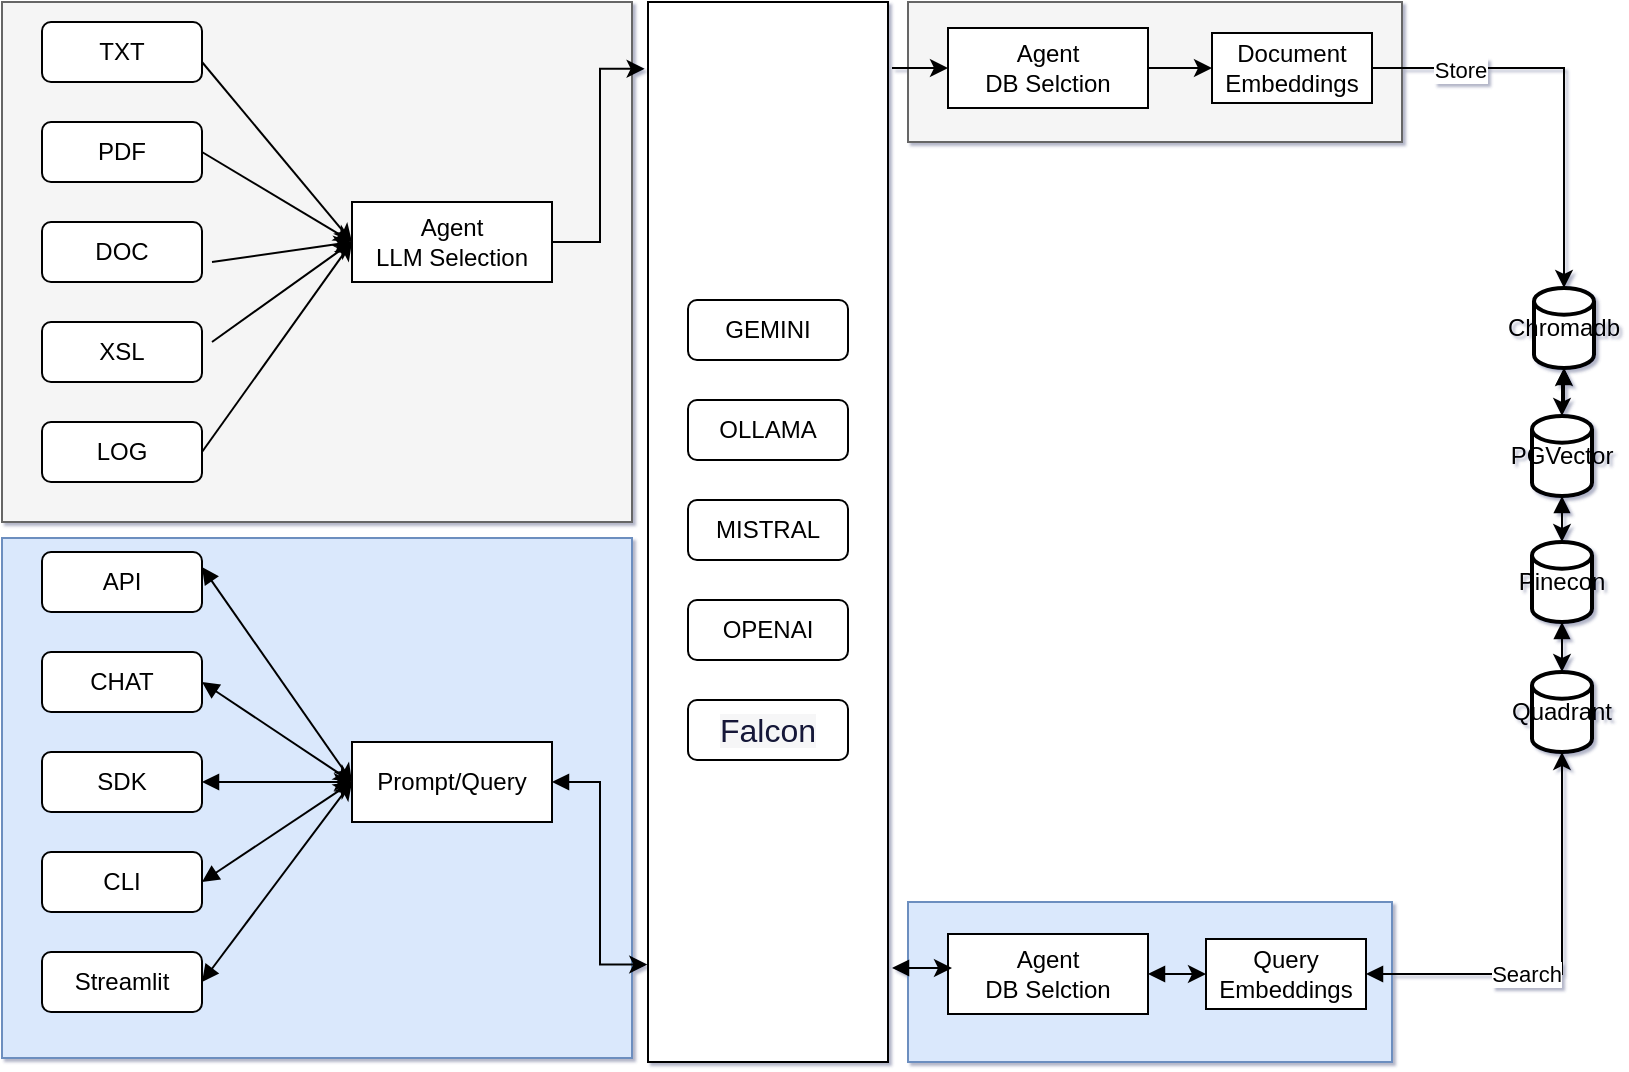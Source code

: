 <mxfile version="24.7.8" pages="2">
  <diagram name="Page-1" id="sHXMOJYVvZu-cub8RXsX">
    <mxGraphModel dx="2021" dy="725" grid="1" gridSize="10" guides="1" tooltips="1" connect="1" arrows="1" fold="1" page="0" pageScale="1" pageWidth="850" pageHeight="1100" background="none" math="0" shadow="1">
      <root>
        <mxCell id="0" />
        <mxCell id="1" parent="0" />
        <mxCell id="Er0_JmGFYayNPNsLwy8c-55" value="" style="rounded=0;whiteSpace=wrap;html=1;fillColor=#dae8fc;strokeColor=#6c8ebf;" parent="1" vertex="1">
          <mxGeometry x="-272" y="480" width="242" height="80" as="geometry" />
        </mxCell>
        <mxCell id="Er0_JmGFYayNPNsLwy8c-54" value="" style="rounded=0;whiteSpace=wrap;html=1;fillColor=#f5f5f5;fontColor=#333333;strokeColor=#666666;" parent="1" vertex="1">
          <mxGeometry x="-272" y="30" width="247" height="70" as="geometry" />
        </mxCell>
        <mxCell id="Er0_JmGFYayNPNsLwy8c-53" value="" style="rounded=0;whiteSpace=wrap;html=1;fillColor=#dae8fc;strokeColor=#6c8ebf;" parent="1" vertex="1">
          <mxGeometry x="-725" y="298" width="315" height="260" as="geometry" />
        </mxCell>
        <mxCell id="Er0_JmGFYayNPNsLwy8c-52" value="" style="rounded=0;whiteSpace=wrap;html=1;fillColor=#f5f5f5;fontColor=#333333;strokeColor=#666666;" parent="1" vertex="1">
          <mxGeometry x="-725" y="30" width="315" height="260" as="geometry" />
        </mxCell>
        <mxCell id="Er0_JmGFYayNPNsLwy8c-1" value="" style="verticalLabelPosition=bottom;verticalAlign=top;html=1;shape=mxgraph.basic.rect;fillColor2=none;strokeWidth=1;size=20;indent=5;" parent="1" vertex="1">
          <mxGeometry x="-402" y="30" width="120" height="530" as="geometry" />
        </mxCell>
        <mxCell id="Er0_JmGFYayNPNsLwy8c-2" value="LOG" style="rounded=1;whiteSpace=wrap;html=1;" parent="1" vertex="1">
          <mxGeometry x="-705" y="240" width="80" height="30" as="geometry" />
        </mxCell>
        <mxCell id="Er0_JmGFYayNPNsLwy8c-3" value="XSL" style="rounded=1;whiteSpace=wrap;html=1;" parent="1" vertex="1">
          <mxGeometry x="-705" y="190" width="80" height="30" as="geometry" />
        </mxCell>
        <mxCell id="Er0_JmGFYayNPNsLwy8c-4" value="DOC" style="rounded=1;whiteSpace=wrap;html=1;" parent="1" vertex="1">
          <mxGeometry x="-705" y="140" width="80" height="30" as="geometry" />
        </mxCell>
        <mxCell id="Er0_JmGFYayNPNsLwy8c-5" value="PDF" style="rounded=1;whiteSpace=wrap;html=1;" parent="1" vertex="1">
          <mxGeometry x="-705" y="90" width="80" height="30" as="geometry" />
        </mxCell>
        <mxCell id="Er0_JmGFYayNPNsLwy8c-6" value="TXT" style="rounded=1;whiteSpace=wrap;html=1;" parent="1" vertex="1">
          <mxGeometry x="-705" y="40" width="80" height="30" as="geometry" />
        </mxCell>
        <mxCell id="Er0_JmGFYayNPNsLwy8c-7" value="&lt;div&gt;Agent&lt;/div&gt;LLM Selection" style="rounded=0;whiteSpace=wrap;html=1;" parent="1" vertex="1">
          <mxGeometry x="-550" y="130" width="100" height="40" as="geometry" />
        </mxCell>
        <mxCell id="Er0_JmGFYayNPNsLwy8c-8" value="" style="endArrow=classic;html=1;rounded=0;entryX=0;entryY=0.5;entryDx=0;entryDy=0;" parent="1" edge="1">
          <mxGeometry width="50" height="50" relative="1" as="geometry">
            <mxPoint x="-625" y="60" as="sourcePoint" />
            <mxPoint x="-550" y="150" as="targetPoint" />
          </mxGeometry>
        </mxCell>
        <mxCell id="Er0_JmGFYayNPNsLwy8c-9" value="" style="endArrow=classic;html=1;rounded=0;exitX=1;exitY=0.5;exitDx=0;exitDy=0;" parent="1" source="Er0_JmGFYayNPNsLwy8c-5" edge="1">
          <mxGeometry width="50" height="50" relative="1" as="geometry">
            <mxPoint x="-615" y="70" as="sourcePoint" />
            <mxPoint x="-550" y="150" as="targetPoint" />
          </mxGeometry>
        </mxCell>
        <mxCell id="Er0_JmGFYayNPNsLwy8c-10" value="" style="endArrow=classic;html=1;rounded=0;" parent="1" edge="1">
          <mxGeometry width="50" height="50" relative="1" as="geometry">
            <mxPoint x="-620" y="160" as="sourcePoint" />
            <mxPoint x="-550" y="150" as="targetPoint" />
          </mxGeometry>
        </mxCell>
        <mxCell id="Er0_JmGFYayNPNsLwy8c-11" value="" style="endArrow=classic;html=1;rounded=0;entryX=0;entryY=0.5;entryDx=0;entryDy=0;" parent="1" target="Er0_JmGFYayNPNsLwy8c-7" edge="1">
          <mxGeometry width="50" height="50" relative="1" as="geometry">
            <mxPoint x="-620" y="200" as="sourcePoint" />
            <mxPoint x="-560" y="150" as="targetPoint" />
          </mxGeometry>
        </mxCell>
        <mxCell id="Er0_JmGFYayNPNsLwy8c-12" value="" style="endArrow=classic;html=1;rounded=0;entryX=0;entryY=0.5;entryDx=0;entryDy=0;exitX=1;exitY=0.5;exitDx=0;exitDy=0;" parent="1" source="Er0_JmGFYayNPNsLwy8c-2" target="Er0_JmGFYayNPNsLwy8c-7" edge="1">
          <mxGeometry width="50" height="50" relative="1" as="geometry">
            <mxPoint x="-585" y="100" as="sourcePoint" />
            <mxPoint x="-510" y="190" as="targetPoint" />
          </mxGeometry>
        </mxCell>
        <mxCell id="Er0_JmGFYayNPNsLwy8c-13" value="&lt;span style=&quot;color: rgb(18, 23, 55); font-family: Manrope, sans-serif; font-size: 16px; text-align: start; background-color: rgb(246, 246, 247);&quot;&gt;Falcon&lt;/span&gt;" style="rounded=1;whiteSpace=wrap;html=1;" parent="1" vertex="1">
          <mxGeometry x="-382" y="379" width="80" height="30" as="geometry" />
        </mxCell>
        <mxCell id="Er0_JmGFYayNPNsLwy8c-14" value="OPENAI" style="rounded=1;whiteSpace=wrap;html=1;" parent="1" vertex="1">
          <mxGeometry x="-382" y="329" width="80" height="30" as="geometry" />
        </mxCell>
        <mxCell id="Er0_JmGFYayNPNsLwy8c-15" value="MISTRAL" style="rounded=1;whiteSpace=wrap;html=1;" parent="1" vertex="1">
          <mxGeometry x="-382" y="279" width="80" height="30" as="geometry" />
        </mxCell>
        <mxCell id="Er0_JmGFYayNPNsLwy8c-16" value="OLLAMA" style="rounded=1;whiteSpace=wrap;html=1;" parent="1" vertex="1">
          <mxGeometry x="-382" y="229" width="80" height="30" as="geometry" />
        </mxCell>
        <mxCell id="Er0_JmGFYayNPNsLwy8c-17" value="GEMINI" style="rounded=1;whiteSpace=wrap;html=1;" parent="1" vertex="1">
          <mxGeometry x="-382" y="179" width="80" height="30" as="geometry" />
        </mxCell>
        <mxCell id="Er0_JmGFYayNPNsLwy8c-18" style="edgeStyle=orthogonalEdgeStyle;rounded=0;orthogonalLoop=1;jettySize=auto;html=1;exitX=1;exitY=0.5;exitDx=0;exitDy=0;entryX=0;entryY=0.5;entryDx=0;entryDy=0;" parent="1" source="Er0_JmGFYayNPNsLwy8c-19" target="Er0_JmGFYayNPNsLwy8c-25" edge="1">
          <mxGeometry relative="1" as="geometry" />
        </mxCell>
        <mxCell id="Er0_JmGFYayNPNsLwy8c-19" value="Agent&lt;br&gt;DB Selction" style="rounded=0;whiteSpace=wrap;html=1;" parent="1" vertex="1">
          <mxGeometry x="-252" y="43" width="100" height="40" as="geometry" />
        </mxCell>
        <mxCell id="Er0_JmGFYayNPNsLwy8c-20" value="Chromadb" style="strokeWidth=2;html=1;shape=mxgraph.flowchart.database;whiteSpace=wrap;" parent="1" vertex="1">
          <mxGeometry x="41" y="173" width="30" height="40" as="geometry" />
        </mxCell>
        <mxCell id="Er0_JmGFYayNPNsLwy8c-21" value="" style="edgeStyle=orthogonalEdgeStyle;rounded=0;orthogonalLoop=1;jettySize=auto;html=1;" parent="1" source="Er0_JmGFYayNPNsLwy8c-22" target="Er0_JmGFYayNPNsLwy8c-20" edge="1">
          <mxGeometry relative="1" as="geometry" />
        </mxCell>
        <mxCell id="Er0_JmGFYayNPNsLwy8c-22" value="PGVector" style="strokeWidth=2;html=1;shape=mxgraph.flowchart.database;whiteSpace=wrap;" parent="1" vertex="1">
          <mxGeometry x="40" y="237" width="30" height="40" as="geometry" />
        </mxCell>
        <mxCell id="Er0_JmGFYayNPNsLwy8c-23" value="Pinecon" style="strokeWidth=2;html=1;shape=mxgraph.flowchart.database;whiteSpace=wrap;" parent="1" vertex="1">
          <mxGeometry x="40" y="300" width="30" height="40" as="geometry" />
        </mxCell>
        <mxCell id="Er0_JmGFYayNPNsLwy8c-24" value="Quadrant" style="strokeWidth=2;html=1;shape=mxgraph.flowchart.database;whiteSpace=wrap;" parent="1" vertex="1">
          <mxGeometry x="40" y="365" width="30" height="40" as="geometry" />
        </mxCell>
        <mxCell id="Er0_JmGFYayNPNsLwy8c-25" value="Document&lt;br&gt;Embeddings" style="rounded=0;whiteSpace=wrap;html=1;" parent="1" vertex="1">
          <mxGeometry x="-120" y="45.5" width="80" height="35" as="geometry" />
        </mxCell>
        <mxCell id="Er0_JmGFYayNPNsLwy8c-26" value="Streamlit" style="rounded=1;whiteSpace=wrap;html=1;" parent="1" vertex="1">
          <mxGeometry x="-705" y="505" width="80" height="30" as="geometry" />
        </mxCell>
        <mxCell id="Er0_JmGFYayNPNsLwy8c-27" value="CLI" style="rounded=1;whiteSpace=wrap;html=1;" parent="1" vertex="1">
          <mxGeometry x="-705" y="455" width="80" height="30" as="geometry" />
        </mxCell>
        <mxCell id="Er0_JmGFYayNPNsLwy8c-28" value="SDK" style="rounded=1;whiteSpace=wrap;html=1;" parent="1" vertex="1">
          <mxGeometry x="-705" y="405" width="80" height="30" as="geometry" />
        </mxCell>
        <mxCell id="Er0_JmGFYayNPNsLwy8c-29" value="CHAT" style="rounded=1;whiteSpace=wrap;html=1;" parent="1" vertex="1">
          <mxGeometry x="-705" y="355" width="80" height="30" as="geometry" />
        </mxCell>
        <mxCell id="Er0_JmGFYayNPNsLwy8c-30" value="API" style="rounded=1;whiteSpace=wrap;html=1;" parent="1" vertex="1">
          <mxGeometry x="-705" y="305" width="80" height="30" as="geometry" />
        </mxCell>
        <mxCell id="Er0_JmGFYayNPNsLwy8c-31" value="Prompt/Query&lt;div&gt;&lt;/div&gt;" style="rounded=0;whiteSpace=wrap;html=1;" parent="1" vertex="1">
          <mxGeometry x="-550" y="400" width="100" height="40" as="geometry" />
        </mxCell>
        <mxCell id="Er0_JmGFYayNPNsLwy8c-32" value="" style="endArrow=classic;html=1;rounded=0;entryX=0;entryY=0.5;entryDx=0;entryDy=0;exitX=1;exitY=0.25;exitDx=0;exitDy=0;startArrow=block;startFill=1;" parent="1" source="Er0_JmGFYayNPNsLwy8c-30" edge="1">
          <mxGeometry width="50" height="50" relative="1" as="geometry">
            <mxPoint x="-625" y="330" as="sourcePoint" />
            <mxPoint x="-550" y="420" as="targetPoint" />
          </mxGeometry>
        </mxCell>
        <mxCell id="Er0_JmGFYayNPNsLwy8c-33" value="" style="endArrow=classic;html=1;rounded=0;exitX=1;exitY=0.5;exitDx=0;exitDy=0;startArrow=block;startFill=1;" parent="1" source="Er0_JmGFYayNPNsLwy8c-29" edge="1">
          <mxGeometry width="50" height="50" relative="1" as="geometry">
            <mxPoint x="-615" y="340" as="sourcePoint" />
            <mxPoint x="-550" y="420" as="targetPoint" />
          </mxGeometry>
        </mxCell>
        <mxCell id="Er0_JmGFYayNPNsLwy8c-34" value="" style="endArrow=classic;html=1;rounded=0;exitX=1;exitY=0.5;exitDx=0;exitDy=0;startArrow=block;startFill=1;" parent="1" source="Er0_JmGFYayNPNsLwy8c-28" edge="1">
          <mxGeometry width="50" height="50" relative="1" as="geometry">
            <mxPoint x="-620" y="430" as="sourcePoint" />
            <mxPoint x="-550" y="420" as="targetPoint" />
          </mxGeometry>
        </mxCell>
        <mxCell id="Er0_JmGFYayNPNsLwy8c-35" value="" style="endArrow=classic;html=1;rounded=0;entryX=0;entryY=0.5;entryDx=0;entryDy=0;exitX=1;exitY=0.5;exitDx=0;exitDy=0;startArrow=block;startFill=1;" parent="1" source="Er0_JmGFYayNPNsLwy8c-27" target="Er0_JmGFYayNPNsLwy8c-31" edge="1">
          <mxGeometry width="50" height="50" relative="1" as="geometry">
            <mxPoint x="-620" y="470" as="sourcePoint" />
            <mxPoint x="-560" y="420" as="targetPoint" />
          </mxGeometry>
        </mxCell>
        <mxCell id="Er0_JmGFYayNPNsLwy8c-36" value="" style="endArrow=classic;html=1;rounded=0;entryX=0;entryY=0.5;entryDx=0;entryDy=0;exitX=1;exitY=0.5;exitDx=0;exitDy=0;startArrow=block;startFill=1;" parent="1" source="Er0_JmGFYayNPNsLwy8c-26" target="Er0_JmGFYayNPNsLwy8c-31" edge="1">
          <mxGeometry width="50" height="50" relative="1" as="geometry">
            <mxPoint x="-585" y="370" as="sourcePoint" />
            <mxPoint x="-510" y="460" as="targetPoint" />
          </mxGeometry>
        </mxCell>
        <mxCell id="Er0_JmGFYayNPNsLwy8c-37" style="edgeStyle=orthogonalEdgeStyle;rounded=0;orthogonalLoop=1;jettySize=auto;html=1;exitX=1;exitY=0.5;exitDx=0;exitDy=0;entryX=0;entryY=0.5;entryDx=0;entryDy=0;startArrow=block;startFill=1;" parent="1" source="Er0_JmGFYayNPNsLwy8c-38" target="Er0_JmGFYayNPNsLwy8c-39" edge="1">
          <mxGeometry relative="1" as="geometry" />
        </mxCell>
        <mxCell id="Er0_JmGFYayNPNsLwy8c-38" value="Agent&lt;br&gt;DB Selction" style="rounded=0;whiteSpace=wrap;html=1;" parent="1" vertex="1">
          <mxGeometry x="-252" y="496" width="100" height="40" as="geometry" />
        </mxCell>
        <mxCell id="Er0_JmGFYayNPNsLwy8c-39" value="Query Embeddings" style="rounded=0;whiteSpace=wrap;html=1;" parent="1" vertex="1">
          <mxGeometry x="-123" y="498.5" width="80" height="35" as="geometry" />
        </mxCell>
        <mxCell id="Er0_JmGFYayNPNsLwy8c-40" style="edgeStyle=orthogonalEdgeStyle;rounded=0;orthogonalLoop=1;jettySize=auto;html=1;exitX=0.5;exitY=1;exitDx=0;exitDy=0;exitPerimeter=0;entryX=0.5;entryY=0;entryDx=0;entryDy=0;entryPerimeter=0;startArrow=block;startFill=1;" parent="1" source="Er0_JmGFYayNPNsLwy8c-22" target="Er0_JmGFYayNPNsLwy8c-23" edge="1">
          <mxGeometry relative="1" as="geometry" />
        </mxCell>
        <mxCell id="Er0_JmGFYayNPNsLwy8c-41" style="edgeStyle=orthogonalEdgeStyle;rounded=0;orthogonalLoop=1;jettySize=auto;html=1;exitX=0.5;exitY=1;exitDx=0;exitDy=0;exitPerimeter=0;entryX=0.5;entryY=0;entryDx=0;entryDy=0;entryPerimeter=0;startArrow=block;startFill=1;" parent="1" source="Er0_JmGFYayNPNsLwy8c-23" target="Er0_JmGFYayNPNsLwy8c-24" edge="1">
          <mxGeometry relative="1" as="geometry" />
        </mxCell>
        <mxCell id="Er0_JmGFYayNPNsLwy8c-42" style="edgeStyle=orthogonalEdgeStyle;rounded=0;orthogonalLoop=1;jettySize=auto;html=1;exitX=1;exitY=0.5;exitDx=0;exitDy=0;entryX=-0.014;entryY=0.063;entryDx=0;entryDy=0;entryPerimeter=0;" parent="1" source="Er0_JmGFYayNPNsLwy8c-7" target="Er0_JmGFYayNPNsLwy8c-1" edge="1">
          <mxGeometry relative="1" as="geometry" />
        </mxCell>
        <mxCell id="Er0_JmGFYayNPNsLwy8c-43" style="edgeStyle=orthogonalEdgeStyle;rounded=0;orthogonalLoop=1;jettySize=auto;html=1;entryX=0;entryY=0.5;entryDx=0;entryDy=0;" parent="1" target="Er0_JmGFYayNPNsLwy8c-19" edge="1">
          <mxGeometry relative="1" as="geometry">
            <mxPoint x="-280" y="63" as="sourcePoint" />
            <mxPoint x="-394" y="68" as="targetPoint" />
          </mxGeometry>
        </mxCell>
        <mxCell id="Er0_JmGFYayNPNsLwy8c-44" style="edgeStyle=orthogonalEdgeStyle;rounded=0;orthogonalLoop=1;jettySize=auto;html=1;entryX=-0.003;entryY=0.908;entryDx=0;entryDy=0;entryPerimeter=0;startArrow=block;startFill=1;" parent="1" source="Er0_JmGFYayNPNsLwy8c-31" target="Er0_JmGFYayNPNsLwy8c-1" edge="1">
          <mxGeometry relative="1" as="geometry" />
        </mxCell>
        <mxCell id="Er0_JmGFYayNPNsLwy8c-45" style="edgeStyle=orthogonalEdgeStyle;rounded=0;orthogonalLoop=1;jettySize=auto;html=1;startArrow=block;startFill=1;" parent="1" edge="1">
          <mxGeometry relative="1" as="geometry">
            <mxPoint x="-280" y="513" as="sourcePoint" />
            <mxPoint x="-250" y="513" as="targetPoint" />
          </mxGeometry>
        </mxCell>
        <mxCell id="Er0_JmGFYayNPNsLwy8c-48" style="edgeStyle=orthogonalEdgeStyle;rounded=0;orthogonalLoop=1;jettySize=auto;html=1;exitX=1;exitY=0.5;exitDx=0;exitDy=0;startArrow=block;startFill=1;entryX=0.5;entryY=1;entryDx=0;entryDy=0;entryPerimeter=0;" parent="1" source="Er0_JmGFYayNPNsLwy8c-39" target="Er0_JmGFYayNPNsLwy8c-24" edge="1">
          <mxGeometry relative="1" as="geometry">
            <mxPoint x="-21" y="429.75" as="sourcePoint" />
            <mxPoint x="44" y="403" as="targetPoint" />
          </mxGeometry>
        </mxCell>
        <mxCell id="Er0_JmGFYayNPNsLwy8c-49" value="Search" style="edgeLabel;html=1;align=center;verticalAlign=middle;resizable=0;points=[];" parent="Er0_JmGFYayNPNsLwy8c-48" vertex="1" connectable="0">
          <mxGeometry x="-0.241" relative="1" as="geometry">
            <mxPoint as="offset" />
          </mxGeometry>
        </mxCell>
        <mxCell id="Er0_JmGFYayNPNsLwy8c-50" style="edgeStyle=orthogonalEdgeStyle;rounded=0;orthogonalLoop=1;jettySize=auto;html=1;entryX=0.5;entryY=0;entryDx=0;entryDy=0;entryPerimeter=0;startArrow=block;startFill=1;" parent="1" source="Er0_JmGFYayNPNsLwy8c-20" target="Er0_JmGFYayNPNsLwy8c-22" edge="1">
          <mxGeometry relative="1" as="geometry">
            <mxPoint x="55" y="211" as="sourcePoint" />
            <mxPoint x="55" y="234" as="targetPoint" />
          </mxGeometry>
        </mxCell>
        <mxCell id="Er0_JmGFYayNPNsLwy8c-56" style="edgeStyle=orthogonalEdgeStyle;rounded=0;orthogonalLoop=1;jettySize=auto;html=1;exitX=1;exitY=0.5;exitDx=0;exitDy=0;entryX=0.5;entryY=0;entryDx=0;entryDy=0;entryPerimeter=0;" parent="1" source="Er0_JmGFYayNPNsLwy8c-25" target="Er0_JmGFYayNPNsLwy8c-20" edge="1">
          <mxGeometry relative="1" as="geometry" />
        </mxCell>
        <mxCell id="Er0_JmGFYayNPNsLwy8c-57" value="Store" style="edgeLabel;html=1;align=center;verticalAlign=middle;resizable=0;points=[];" parent="Er0_JmGFYayNPNsLwy8c-56" vertex="1" connectable="0">
          <mxGeometry x="-0.573" y="-1" relative="1" as="geometry">
            <mxPoint as="offset" />
          </mxGeometry>
        </mxCell>
      </root>
    </mxGraphModel>
  </diagram>
  <diagram id="RTcCYDsbgqnyVKRaQfiJ" name="Page-2">
    <mxGraphModel dx="2071" dy="725" grid="1" gridSize="10" guides="1" tooltips="1" connect="1" arrows="1" fold="1" page="1" pageScale="1" pageWidth="850" pageHeight="1100" math="0" shadow="0">
      <root>
        <mxCell id="0" />
        <mxCell id="1" parent="0" />
        <mxCell id="cYvZkhtMQDxPyYzyKL84-1" value="" style="rounded=0;whiteSpace=wrap;html=1;fillColor=#f5f5f5;fontColor=#333333;strokeColor=#666666;" vertex="1" parent="1">
          <mxGeometry x="-200" y="30" width="200" height="130" as="geometry" />
        </mxCell>
        <mxCell id="46yj2kF7BwGPf_dBNhTA-1" value="" style="rounded=0;whiteSpace=wrap;html=1;fillColor=#dae8fc;strokeColor=#6c8ebf;" parent="1" vertex="1">
          <mxGeometry x="-200" y="430" width="200" height="130" as="geometry" />
        </mxCell>
        <mxCell id="46yj2kF7BwGPf_dBNhTA-3" value="" style="rounded=0;whiteSpace=wrap;html=1;fillColor=#dae8fc;strokeColor=#6c8ebf;" parent="1" vertex="1">
          <mxGeometry x="-725" y="298" width="315" height="260" as="geometry" />
        </mxCell>
        <mxCell id="46yj2kF7BwGPf_dBNhTA-4" value="" style="rounded=0;whiteSpace=wrap;html=1;fillColor=#f5f5f5;fontColor=#333333;strokeColor=#666666;" parent="1" vertex="1">
          <mxGeometry x="-725" y="30" width="315" height="260" as="geometry" />
        </mxCell>
        <mxCell id="46yj2kF7BwGPf_dBNhTA-5" value="" style="verticalLabelPosition=bottom;verticalAlign=top;html=1;shape=mxgraph.basic.rect;fillColor2=none;strokeWidth=1;size=20;indent=5;" parent="1" vertex="1">
          <mxGeometry x="-351" y="28" width="120" height="530" as="geometry" />
        </mxCell>
        <mxCell id="46yj2kF7BwGPf_dBNhTA-6" value="LOG" style="rounded=1;whiteSpace=wrap;html=1;" parent="1" vertex="1">
          <mxGeometry x="-705" y="240" width="80" height="30" as="geometry" />
        </mxCell>
        <mxCell id="46yj2kF7BwGPf_dBNhTA-7" value="XSL" style="rounded=1;whiteSpace=wrap;html=1;" parent="1" vertex="1">
          <mxGeometry x="-705" y="190" width="80" height="30" as="geometry" />
        </mxCell>
        <mxCell id="46yj2kF7BwGPf_dBNhTA-8" value="DOC" style="rounded=1;whiteSpace=wrap;html=1;" parent="1" vertex="1">
          <mxGeometry x="-705" y="140" width="80" height="30" as="geometry" />
        </mxCell>
        <mxCell id="46yj2kF7BwGPf_dBNhTA-9" value="PDF" style="rounded=1;whiteSpace=wrap;html=1;" parent="1" vertex="1">
          <mxGeometry x="-705" y="90" width="80" height="30" as="geometry" />
        </mxCell>
        <mxCell id="46yj2kF7BwGPf_dBNhTA-10" value="TXT" style="rounded=1;whiteSpace=wrap;html=1;" parent="1" vertex="1">
          <mxGeometry x="-705" y="40" width="80" height="30" as="geometry" />
        </mxCell>
        <mxCell id="46yj2kF7BwGPf_dBNhTA-11" value="&lt;div&gt;Agent&lt;/div&gt;LLM Selection" style="rounded=0;whiteSpace=wrap;html=1;" parent="1" vertex="1">
          <mxGeometry x="-550" y="130" width="100" height="40" as="geometry" />
        </mxCell>
        <mxCell id="46yj2kF7BwGPf_dBNhTA-12" value="" style="endArrow=classic;html=1;rounded=0;entryX=0;entryY=0.5;entryDx=0;entryDy=0;" parent="1" edge="1">
          <mxGeometry width="50" height="50" relative="1" as="geometry">
            <mxPoint x="-625" y="60" as="sourcePoint" />
            <mxPoint x="-550" y="150" as="targetPoint" />
          </mxGeometry>
        </mxCell>
        <mxCell id="46yj2kF7BwGPf_dBNhTA-13" value="" style="endArrow=classic;html=1;rounded=0;exitX=1;exitY=0.5;exitDx=0;exitDy=0;" parent="1" source="46yj2kF7BwGPf_dBNhTA-9" edge="1">
          <mxGeometry width="50" height="50" relative="1" as="geometry">
            <mxPoint x="-615" y="70" as="sourcePoint" />
            <mxPoint x="-550" y="150" as="targetPoint" />
          </mxGeometry>
        </mxCell>
        <mxCell id="46yj2kF7BwGPf_dBNhTA-14" value="" style="endArrow=classic;html=1;rounded=0;" parent="1" edge="1">
          <mxGeometry width="50" height="50" relative="1" as="geometry">
            <mxPoint x="-620" y="160" as="sourcePoint" />
            <mxPoint x="-550" y="150" as="targetPoint" />
          </mxGeometry>
        </mxCell>
        <mxCell id="46yj2kF7BwGPf_dBNhTA-15" value="" style="endArrow=classic;html=1;rounded=0;entryX=0;entryY=0.5;entryDx=0;entryDy=0;" parent="1" target="46yj2kF7BwGPf_dBNhTA-11" edge="1">
          <mxGeometry width="50" height="50" relative="1" as="geometry">
            <mxPoint x="-620" y="200" as="sourcePoint" />
            <mxPoint x="-560" y="150" as="targetPoint" />
          </mxGeometry>
        </mxCell>
        <mxCell id="46yj2kF7BwGPf_dBNhTA-16" value="" style="endArrow=classic;html=1;rounded=0;entryX=0;entryY=0.5;entryDx=0;entryDy=0;exitX=1;exitY=0.5;exitDx=0;exitDy=0;" parent="1" source="46yj2kF7BwGPf_dBNhTA-6" target="46yj2kF7BwGPf_dBNhTA-11" edge="1">
          <mxGeometry width="50" height="50" relative="1" as="geometry">
            <mxPoint x="-585" y="100" as="sourcePoint" />
            <mxPoint x="-510" y="190" as="targetPoint" />
          </mxGeometry>
        </mxCell>
        <mxCell id="46yj2kF7BwGPf_dBNhTA-17" value="&lt;span style=&quot;color: rgb(18, 23, 55); font-family: Manrope, sans-serif; font-size: 16px; text-align: start; background-color: rgb(246, 246, 247);&quot;&gt;Falcon&lt;/span&gt;" style="rounded=1;whiteSpace=wrap;html=1;" parent="1" vertex="1">
          <mxGeometry x="-331" y="379" width="80" height="30" as="geometry" />
        </mxCell>
        <mxCell id="46yj2kF7BwGPf_dBNhTA-18" value="OPENAI" style="rounded=1;whiteSpace=wrap;html=1;" parent="1" vertex="1">
          <mxGeometry x="-331" y="329" width="80" height="30" as="geometry" />
        </mxCell>
        <mxCell id="46yj2kF7BwGPf_dBNhTA-19" value="MISTRAL" style="rounded=1;whiteSpace=wrap;html=1;" parent="1" vertex="1">
          <mxGeometry x="-331" y="279" width="80" height="30" as="geometry" />
        </mxCell>
        <mxCell id="46yj2kF7BwGPf_dBNhTA-20" value="OLLAMA" style="rounded=1;whiteSpace=wrap;html=1;" parent="1" vertex="1">
          <mxGeometry x="-331" y="229" width="80" height="30" as="geometry" />
        </mxCell>
        <mxCell id="46yj2kF7BwGPf_dBNhTA-21" value="GEMINI" style="rounded=1;whiteSpace=wrap;html=1;" parent="1" vertex="1">
          <mxGeometry x="-331" y="179" width="80" height="30" as="geometry" />
        </mxCell>
        <mxCell id="46yj2kF7BwGPf_dBNhTA-22" style="edgeStyle=orthogonalEdgeStyle;rounded=0;orthogonalLoop=1;jettySize=auto;html=1;exitX=0.5;exitY=1;exitDx=0;exitDy=0;entryX=0.5;entryY=0;entryDx=0;entryDy=0;" parent="1" source="46yj2kF7BwGPf_dBNhTA-23" target="46yj2kF7BwGPf_dBNhTA-29" edge="1">
          <mxGeometry relative="1" as="geometry" />
        </mxCell>
        <mxCell id="46yj2kF7BwGPf_dBNhTA-23" value="Agent&lt;br&gt;DB Selection" style="rounded=0;whiteSpace=wrap;html=1;" parent="1" vertex="1">
          <mxGeometry x="-150" y="43" width="100" height="40" as="geometry" />
        </mxCell>
        <mxCell id="46yj2kF7BwGPf_dBNhTA-24" value="Chromadb" style="strokeWidth=2;html=1;shape=mxgraph.flowchart.database;whiteSpace=wrap;" parent="1" vertex="1">
          <mxGeometry x="-200" y="279" width="30" height="40" as="geometry" />
        </mxCell>
        <mxCell id="46yj2kF7BwGPf_dBNhTA-26" value="PGVector" style="strokeWidth=2;html=1;shape=mxgraph.flowchart.database;whiteSpace=wrap;" parent="1" vertex="1">
          <mxGeometry x="-80" y="279" width="30" height="40" as="geometry" />
        </mxCell>
        <mxCell id="46yj2kF7BwGPf_dBNhTA-27" value="Pinecon" style="strokeWidth=2;html=1;shape=mxgraph.flowchart.database;whiteSpace=wrap;" parent="1" vertex="1">
          <mxGeometry x="-146" y="279" width="30" height="40" as="geometry" />
        </mxCell>
        <mxCell id="46yj2kF7BwGPf_dBNhTA-28" value="Quadrant" style="strokeWidth=2;html=1;shape=mxgraph.flowchart.database;whiteSpace=wrap;" parent="1" vertex="1">
          <mxGeometry x="-30" y="279" width="30" height="40" as="geometry" />
        </mxCell>
        <mxCell id="46yj2kF7BwGPf_dBNhTA-29" value="Document&lt;br&gt;Embeddings" style="rounded=0;whiteSpace=wrap;html=1;" parent="1" vertex="1">
          <mxGeometry x="-150" y="100" width="101" height="35" as="geometry" />
        </mxCell>
        <mxCell id="46yj2kF7BwGPf_dBNhTA-30" value="Streamlit" style="rounded=1;whiteSpace=wrap;html=1;" parent="1" vertex="1">
          <mxGeometry x="-705" y="505" width="80" height="30" as="geometry" />
        </mxCell>
        <mxCell id="46yj2kF7BwGPf_dBNhTA-31" value="CLI" style="rounded=1;whiteSpace=wrap;html=1;" parent="1" vertex="1">
          <mxGeometry x="-705" y="455" width="80" height="30" as="geometry" />
        </mxCell>
        <mxCell id="46yj2kF7BwGPf_dBNhTA-32" value="SDK" style="rounded=1;whiteSpace=wrap;html=1;" parent="1" vertex="1">
          <mxGeometry x="-705" y="405" width="80" height="30" as="geometry" />
        </mxCell>
        <mxCell id="46yj2kF7BwGPf_dBNhTA-33" value="CHAT" style="rounded=1;whiteSpace=wrap;html=1;" parent="1" vertex="1">
          <mxGeometry x="-705" y="355" width="80" height="30" as="geometry" />
        </mxCell>
        <mxCell id="46yj2kF7BwGPf_dBNhTA-34" value="API" style="rounded=1;whiteSpace=wrap;html=1;" parent="1" vertex="1">
          <mxGeometry x="-705" y="305" width="80" height="30" as="geometry" />
        </mxCell>
        <mxCell id="46yj2kF7BwGPf_dBNhTA-35" value="Prompt/Query&lt;div&gt;&lt;/div&gt;" style="rounded=0;whiteSpace=wrap;html=1;" parent="1" vertex="1">
          <mxGeometry x="-550" y="400" width="100" height="40" as="geometry" />
        </mxCell>
        <mxCell id="46yj2kF7BwGPf_dBNhTA-36" value="" style="endArrow=classic;html=1;rounded=0;entryX=0;entryY=0.5;entryDx=0;entryDy=0;exitX=1;exitY=0.25;exitDx=0;exitDy=0;startArrow=block;startFill=1;" parent="1" source="46yj2kF7BwGPf_dBNhTA-34" edge="1">
          <mxGeometry width="50" height="50" relative="1" as="geometry">
            <mxPoint x="-625" y="330" as="sourcePoint" />
            <mxPoint x="-550" y="420" as="targetPoint" />
          </mxGeometry>
        </mxCell>
        <mxCell id="46yj2kF7BwGPf_dBNhTA-37" value="" style="endArrow=classic;html=1;rounded=0;exitX=1;exitY=0.5;exitDx=0;exitDy=0;startArrow=block;startFill=1;" parent="1" source="46yj2kF7BwGPf_dBNhTA-33" edge="1">
          <mxGeometry width="50" height="50" relative="1" as="geometry">
            <mxPoint x="-615" y="340" as="sourcePoint" />
            <mxPoint x="-550" y="420" as="targetPoint" />
          </mxGeometry>
        </mxCell>
        <mxCell id="46yj2kF7BwGPf_dBNhTA-38" value="" style="endArrow=classic;html=1;rounded=0;exitX=1;exitY=0.5;exitDx=0;exitDy=0;startArrow=block;startFill=1;" parent="1" source="46yj2kF7BwGPf_dBNhTA-32" edge="1">
          <mxGeometry width="50" height="50" relative="1" as="geometry">
            <mxPoint x="-620" y="430" as="sourcePoint" />
            <mxPoint x="-550" y="420" as="targetPoint" />
          </mxGeometry>
        </mxCell>
        <mxCell id="46yj2kF7BwGPf_dBNhTA-39" value="" style="endArrow=classic;html=1;rounded=0;entryX=0;entryY=0.5;entryDx=0;entryDy=0;exitX=1;exitY=0.5;exitDx=0;exitDy=0;startArrow=block;startFill=1;" parent="1" source="46yj2kF7BwGPf_dBNhTA-31" target="46yj2kF7BwGPf_dBNhTA-35" edge="1">
          <mxGeometry width="50" height="50" relative="1" as="geometry">
            <mxPoint x="-620" y="470" as="sourcePoint" />
            <mxPoint x="-560" y="420" as="targetPoint" />
          </mxGeometry>
        </mxCell>
        <mxCell id="46yj2kF7BwGPf_dBNhTA-40" value="" style="endArrow=classic;html=1;rounded=0;entryX=0;entryY=0.5;entryDx=0;entryDy=0;exitX=1;exitY=0.5;exitDx=0;exitDy=0;startArrow=block;startFill=1;" parent="1" source="46yj2kF7BwGPf_dBNhTA-30" target="46yj2kF7BwGPf_dBNhTA-35" edge="1">
          <mxGeometry width="50" height="50" relative="1" as="geometry">
            <mxPoint x="-585" y="370" as="sourcePoint" />
            <mxPoint x="-510" y="460" as="targetPoint" />
          </mxGeometry>
        </mxCell>
        <mxCell id="46yj2kF7BwGPf_dBNhTA-41" style="edgeStyle=orthogonalEdgeStyle;rounded=0;orthogonalLoop=1;jettySize=auto;html=1;exitX=0.5;exitY=0;exitDx=0;exitDy=0;entryX=0.5;entryY=1;entryDx=0;entryDy=0;startArrow=block;startFill=1;" parent="1" source="46yj2kF7BwGPf_dBNhTA-42" target="46yj2kF7BwGPf_dBNhTA-43" edge="1">
          <mxGeometry relative="1" as="geometry" />
        </mxCell>
        <mxCell id="46yj2kF7BwGPf_dBNhTA-42" value="Agent&lt;br&gt;DB Selection" style="rounded=0;whiteSpace=wrap;html=1;" parent="1" vertex="1">
          <mxGeometry x="-156" y="511" width="100" height="40" as="geometry" />
        </mxCell>
        <mxCell id="46yj2kF7BwGPf_dBNhTA-43" value="Query Embeddings" style="rounded=0;whiteSpace=wrap;html=1;" parent="1" vertex="1">
          <mxGeometry x="-156" y="449" width="101" height="35" as="geometry" />
        </mxCell>
        <mxCell id="46yj2kF7BwGPf_dBNhTA-46" style="edgeStyle=orthogonalEdgeStyle;rounded=0;orthogonalLoop=1;jettySize=auto;html=1;exitX=1;exitY=0.5;exitDx=0;exitDy=0;entryX=-0.014;entryY=0.063;entryDx=0;entryDy=0;entryPerimeter=0;" parent="1" source="46yj2kF7BwGPf_dBNhTA-11" target="46yj2kF7BwGPf_dBNhTA-5" edge="1">
          <mxGeometry relative="1" as="geometry" />
        </mxCell>
        <mxCell id="46yj2kF7BwGPf_dBNhTA-47" style="edgeStyle=orthogonalEdgeStyle;rounded=0;orthogonalLoop=1;jettySize=auto;html=1;entryX=0;entryY=0.5;entryDx=0;entryDy=0;exitX=0.989;exitY=0.068;exitDx=0;exitDy=0;exitPerimeter=0;" parent="1" target="46yj2kF7BwGPf_dBNhTA-23" edge="1" source="46yj2kF7BwGPf_dBNhTA-5">
          <mxGeometry relative="1" as="geometry">
            <mxPoint x="-221" y="63" as="sourcePoint" />
            <mxPoint x="-335" y="68" as="targetPoint" />
          </mxGeometry>
        </mxCell>
        <mxCell id="46yj2kF7BwGPf_dBNhTA-48" style="edgeStyle=orthogonalEdgeStyle;rounded=0;orthogonalLoop=1;jettySize=auto;html=1;entryX=-0.006;entryY=0.946;entryDx=0;entryDy=0;entryPerimeter=0;startArrow=block;startFill=1;" parent="1" source="46yj2kF7BwGPf_dBNhTA-35" target="46yj2kF7BwGPf_dBNhTA-5" edge="1">
          <mxGeometry relative="1" as="geometry" />
        </mxCell>
        <mxCell id="46yj2kF7BwGPf_dBNhTA-55" style="edgeStyle=orthogonalEdgeStyle;rounded=0;orthogonalLoop=1;jettySize=auto;html=1;exitX=0.5;exitY=1;exitDx=0;exitDy=0;entryX=0.5;entryY=0;entryDx=0;entryDy=0;entryPerimeter=0;" parent="1" source="46yj2kF7BwGPf_dBNhTA-29" target="46yj2kF7BwGPf_dBNhTA-24" edge="1">
          <mxGeometry relative="1" as="geometry" />
        </mxCell>
        <mxCell id="46yj2kF7BwGPf_dBNhTA-56" style="edgeStyle=orthogonalEdgeStyle;rounded=0;orthogonalLoop=1;jettySize=auto;html=1;exitX=0.5;exitY=1;exitDx=0;exitDy=0;entryX=0.5;entryY=0;entryDx=0;entryDy=0;entryPerimeter=0;" parent="1" source="46yj2kF7BwGPf_dBNhTA-29" target="46yj2kF7BwGPf_dBNhTA-27" edge="1">
          <mxGeometry relative="1" as="geometry" />
        </mxCell>
        <mxCell id="46yj2kF7BwGPf_dBNhTA-57" style="edgeStyle=orthogonalEdgeStyle;rounded=0;orthogonalLoop=1;jettySize=auto;html=1;exitX=0.5;exitY=1;exitDx=0;exitDy=0;entryX=0.5;entryY=0;entryDx=0;entryDy=0;entryPerimeter=0;" parent="1" source="46yj2kF7BwGPf_dBNhTA-29" target="46yj2kF7BwGPf_dBNhTA-26" edge="1">
          <mxGeometry relative="1" as="geometry" />
        </mxCell>
        <mxCell id="46yj2kF7BwGPf_dBNhTA-58" style="edgeStyle=orthogonalEdgeStyle;rounded=0;orthogonalLoop=1;jettySize=auto;html=1;exitX=0.5;exitY=1;exitDx=0;exitDy=0;entryX=0.5;entryY=0;entryDx=0;entryDy=0;entryPerimeter=0;" parent="1" source="46yj2kF7BwGPf_dBNhTA-29" target="46yj2kF7BwGPf_dBNhTA-28" edge="1">
          <mxGeometry relative="1" as="geometry" />
        </mxCell>
        <mxCell id="46yj2kF7BwGPf_dBNhTA-68" value="Store" style="edgeLabel;html=1;align=center;verticalAlign=middle;resizable=0;points=[];" parent="46yj2kF7BwGPf_dBNhTA-58" vertex="1" connectable="0">
          <mxGeometry x="-0.662" relative="1" as="geometry">
            <mxPoint as="offset" />
          </mxGeometry>
        </mxCell>
        <mxCell id="46yj2kF7BwGPf_dBNhTA-62" style="edgeStyle=orthogonalEdgeStyle;rounded=0;orthogonalLoop=1;jettySize=auto;html=1;exitX=0.5;exitY=0;exitDx=0;exitDy=0;entryX=0.5;entryY=1;entryDx=0;entryDy=0;entryPerimeter=0;startArrow=block;startFill=1;" parent="1" source="46yj2kF7BwGPf_dBNhTA-43" target="46yj2kF7BwGPf_dBNhTA-24" edge="1">
          <mxGeometry relative="1" as="geometry" />
        </mxCell>
        <mxCell id="46yj2kF7BwGPf_dBNhTA-63" style="edgeStyle=orthogonalEdgeStyle;rounded=0;orthogonalLoop=1;jettySize=auto;html=1;exitX=0.5;exitY=0;exitDx=0;exitDy=0;entryX=0.5;entryY=1;entryDx=0;entryDy=0;entryPerimeter=0;startArrow=block;startFill=1;" parent="1" source="46yj2kF7BwGPf_dBNhTA-43" target="46yj2kF7BwGPf_dBNhTA-27" edge="1">
          <mxGeometry relative="1" as="geometry" />
        </mxCell>
        <mxCell id="46yj2kF7BwGPf_dBNhTA-64" style="edgeStyle=orthogonalEdgeStyle;rounded=0;orthogonalLoop=1;jettySize=auto;html=1;exitX=0.5;exitY=0;exitDx=0;exitDy=0;entryX=0.5;entryY=1;entryDx=0;entryDy=0;entryPerimeter=0;startArrow=block;startFill=1;" parent="1" source="46yj2kF7BwGPf_dBNhTA-43" target="46yj2kF7BwGPf_dBNhTA-26" edge="1">
          <mxGeometry relative="1" as="geometry" />
        </mxCell>
        <mxCell id="46yj2kF7BwGPf_dBNhTA-65" style="edgeStyle=orthogonalEdgeStyle;rounded=0;orthogonalLoop=1;jettySize=auto;html=1;exitX=0.5;exitY=0;exitDx=0;exitDy=0;entryX=0.5;entryY=1;entryDx=0;entryDy=0;entryPerimeter=0;startArrow=block;startFill=1;" parent="1" source="46yj2kF7BwGPf_dBNhTA-43" target="46yj2kF7BwGPf_dBNhTA-28" edge="1">
          <mxGeometry relative="1" as="geometry" />
        </mxCell>
        <mxCell id="46yj2kF7BwGPf_dBNhTA-66" value="Search" style="edgeLabel;html=1;align=center;verticalAlign=middle;resizable=0;points=[];" parent="46yj2kF7BwGPf_dBNhTA-65" vertex="1" connectable="0">
          <mxGeometry x="-0.736" relative="1" as="geometry">
            <mxPoint as="offset" />
          </mxGeometry>
        </mxCell>
        <mxCell id="cYvZkhtMQDxPyYzyKL84-2" value="" style="endArrow=classic;startArrow=classic;html=1;rounded=0;exitX=0;exitY=0.5;exitDx=0;exitDy=0;entryX=0.95;entryY=0.95;entryDx=0;entryDy=0;entryPerimeter=0;" edge="1" parent="1" source="46yj2kF7BwGPf_dBNhTA-42" target="46yj2kF7BwGPf_dBNhTA-5">
          <mxGeometry width="50" height="50" relative="1" as="geometry">
            <mxPoint x="-250" y="310" as="sourcePoint" />
            <mxPoint x="-200" y="260" as="targetPoint" />
          </mxGeometry>
        </mxCell>
        <mxCell id="cYvZkhtMQDxPyYzyKL84-4" value="" style="shadow=0;dashed=0;html=1;strokeColor=none;fillColor=#4495D1;labelPosition=center;verticalLabelPosition=bottom;verticalAlign=top;align=center;outlineConnect=0;shape=mxgraph.veeam.portal_admin;" vertex="1" parent="1">
          <mxGeometry x="-820" y="142" width="44.4" height="48.8" as="geometry" />
        </mxCell>
        <mxCell id="cYvZkhtMQDxPyYzyKL84-6" style="edgeStyle=orthogonalEdgeStyle;rounded=0;orthogonalLoop=1;jettySize=auto;html=1;entryX=0.004;entryY=0.528;entryDx=0;entryDy=0;entryPerimeter=0;" edge="1" parent="1" source="cYvZkhtMQDxPyYzyKL84-4" target="46yj2kF7BwGPf_dBNhTA-4">
          <mxGeometry relative="1" as="geometry" />
        </mxCell>
        <mxCell id="cYvZkhtMQDxPyYzyKL84-9" value="" style="shape=actor;whiteSpace=wrap;html=1;" vertex="1" parent="1">
          <mxGeometry x="-822" y="405" width="40" height="60" as="geometry" />
        </mxCell>
        <mxCell id="cYvZkhtMQDxPyYzyKL84-10" style="edgeStyle=orthogonalEdgeStyle;rounded=0;orthogonalLoop=1;jettySize=auto;html=1;entryX=-0.006;entryY=0.528;entryDx=0;entryDy=0;entryPerimeter=0;" edge="1" parent="1" source="cYvZkhtMQDxPyYzyKL84-9" target="46yj2kF7BwGPf_dBNhTA-3">
          <mxGeometry relative="1" as="geometry" />
        </mxCell>
        <mxCell id="cYvZkhtMQDxPyYzyKL84-11" value="User" style="text;html=1;align=center;verticalAlign=middle;whiteSpace=wrap;rounded=0;" vertex="1" parent="1">
          <mxGeometry x="-827.8" y="465" width="60" height="30" as="geometry" />
        </mxCell>
        <mxCell id="cYvZkhtMQDxPyYzyKL84-12" value="Admin" style="text;html=1;align=center;verticalAlign=middle;whiteSpace=wrap;rounded=0;" vertex="1" parent="1">
          <mxGeometry x="-830.8" y="187" width="60" height="30" as="geometry" />
        </mxCell>
      </root>
    </mxGraphModel>
  </diagram>
</mxfile>
